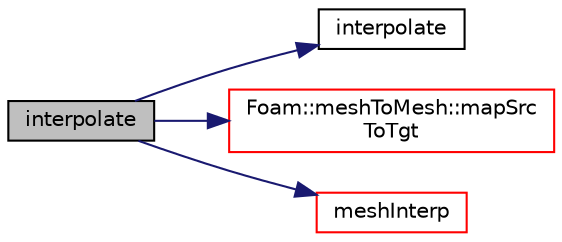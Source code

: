 digraph "interpolate"
{
  bgcolor="transparent";
  edge [fontname="Helvetica",fontsize="10",labelfontname="Helvetica",labelfontsize="10"];
  node [fontname="Helvetica",fontsize="10",shape=record];
  rankdir="LR";
  Node1 [label="interpolate",height=0.2,width=0.4,color="black", fillcolor="grey75", style="filled", fontcolor="black"];
  Node1 -> Node2 [color="midnightblue",fontsize="10",style="solid",fontname="Helvetica"];
  Node2 [label="interpolate",height=0.2,width=0.4,color="black",URL="$a01181.html#a23684ae01c2e901635a58076a956fe17",tooltip="Interpolate field with nbrModel specified. "];
  Node1 -> Node3 [color="midnightblue",fontsize="10",style="solid",fontname="Helvetica"];
  Node3 [label="Foam::meshToMesh::mapSrc\lToTgt",height=0.2,width=0.4,color="red",URL="$a01508.html#a775ef74b77b18f568449feebb08c9931",tooltip="Map field from src to tgt mesh with defined operation. "];
  Node1 -> Node4 [color="midnightblue",fontsize="10",style="solid",fontname="Helvetica"];
  Node4 [label="meshInterp",height=0.2,width=0.4,color="red",URL="$a01181.html#a142e52dff35854084db830925b5c0e0a",tooltip="Return const access to the mapToMap pointer. "];
}
